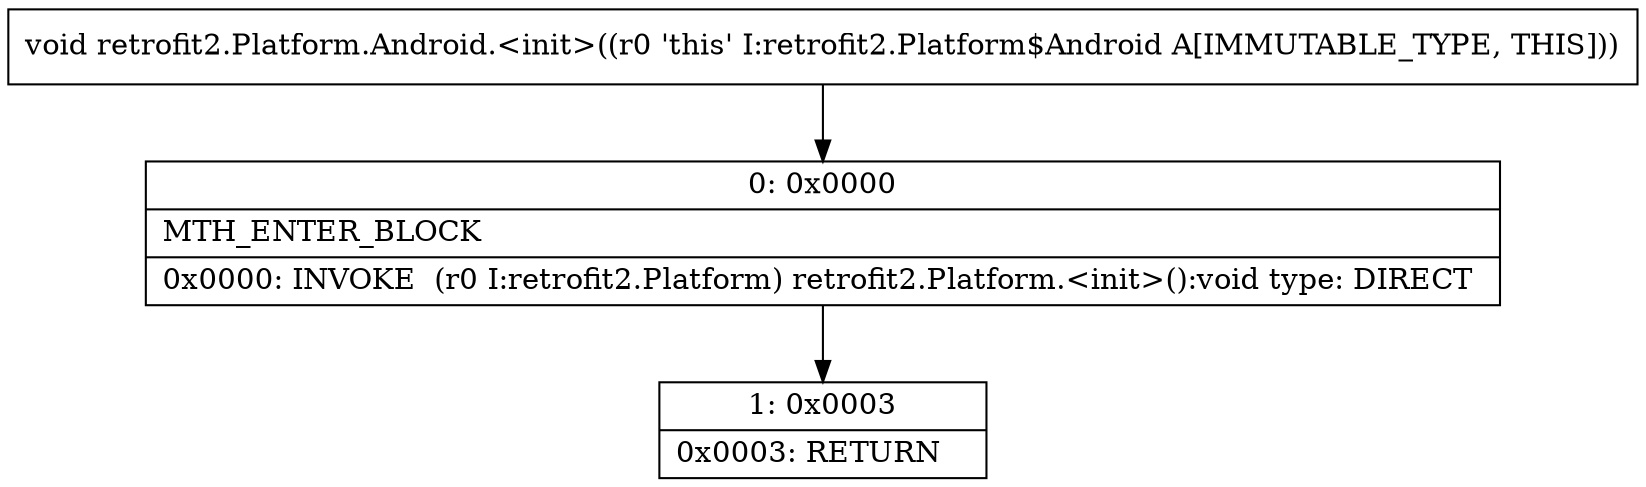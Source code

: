 digraph "CFG forretrofit2.Platform.Android.\<init\>()V" {
Node_0 [shape=record,label="{0\:\ 0x0000|MTH_ENTER_BLOCK\l|0x0000: INVOKE  (r0 I:retrofit2.Platform) retrofit2.Platform.\<init\>():void type: DIRECT \l}"];
Node_1 [shape=record,label="{1\:\ 0x0003|0x0003: RETURN   \l}"];
MethodNode[shape=record,label="{void retrofit2.Platform.Android.\<init\>((r0 'this' I:retrofit2.Platform$Android A[IMMUTABLE_TYPE, THIS])) }"];
MethodNode -> Node_0;
Node_0 -> Node_1;
}

